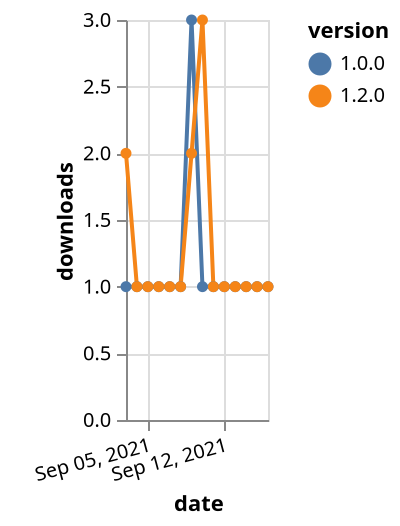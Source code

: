 {"$schema": "https://vega.github.io/schema/vega-lite/v5.json", "description": "A simple bar chart with embedded data.", "data": {"values": [{"date": "2021-09-03", "total": 196, "delta": 1, "version": "1.0.0"}, {"date": "2021-09-04", "total": 197, "delta": 1, "version": "1.0.0"}, {"date": "2021-09-05", "total": 198, "delta": 1, "version": "1.0.0"}, {"date": "2021-09-06", "total": 199, "delta": 1, "version": "1.0.0"}, {"date": "2021-09-07", "total": 200, "delta": 1, "version": "1.0.0"}, {"date": "2021-09-08", "total": 201, "delta": 1, "version": "1.0.0"}, {"date": "2021-09-09", "total": 204, "delta": 3, "version": "1.0.0"}, {"date": "2021-09-10", "total": 205, "delta": 1, "version": "1.0.0"}, {"date": "2021-09-11", "total": 206, "delta": 1, "version": "1.0.0"}, {"date": "2021-09-12", "total": 207, "delta": 1, "version": "1.0.0"}, {"date": "2021-09-13", "total": 208, "delta": 1, "version": "1.0.0"}, {"date": "2021-09-14", "total": 209, "delta": 1, "version": "1.0.0"}, {"date": "2021-09-15", "total": 210, "delta": 1, "version": "1.0.0"}, {"date": "2021-09-16", "total": 211, "delta": 1, "version": "1.0.0"}, {"date": "2021-09-03", "total": 123, "delta": 2, "version": "1.2.0"}, {"date": "2021-09-04", "total": 124, "delta": 1, "version": "1.2.0"}, {"date": "2021-09-05", "total": 125, "delta": 1, "version": "1.2.0"}, {"date": "2021-09-06", "total": 126, "delta": 1, "version": "1.2.0"}, {"date": "2021-09-07", "total": 127, "delta": 1, "version": "1.2.0"}, {"date": "2021-09-08", "total": 128, "delta": 1, "version": "1.2.0"}, {"date": "2021-09-09", "total": 130, "delta": 2, "version": "1.2.0"}, {"date": "2021-09-10", "total": 133, "delta": 3, "version": "1.2.0"}, {"date": "2021-09-11", "total": 134, "delta": 1, "version": "1.2.0"}, {"date": "2021-09-12", "total": 135, "delta": 1, "version": "1.2.0"}, {"date": "2021-09-13", "total": 136, "delta": 1, "version": "1.2.0"}, {"date": "2021-09-14", "total": 137, "delta": 1, "version": "1.2.0"}, {"date": "2021-09-15", "total": 138, "delta": 1, "version": "1.2.0"}, {"date": "2021-09-16", "total": 139, "delta": 1, "version": "1.2.0"}]}, "width": "container", "mark": {"type": "line", "point": {"filled": true}}, "encoding": {"x": {"field": "date", "type": "temporal", "timeUnit": "yearmonthdate", "title": "date", "axis": {"labelAngle": -15}}, "y": {"field": "delta", "type": "quantitative", "title": "downloads"}, "color": {"field": "version", "type": "nominal"}, "tooltip": {"field": "delta"}}}